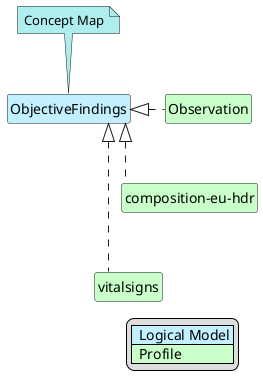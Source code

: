 @startuml
hide circle
hide stereotype
hide members
hide methods
skinparam linetype ortho
skinparam class {
BackgroundColor<<LogicalModel>> #APPLICATION
BackgroundColor<<Profile>> #TECHNOLOGY
}
legend right
| <#APPLICATION>  Logical Model |
| <#TECHNOLOGY>  Profile |
endlegend
class "ObjectiveFindings" <<LogicalModel>> [[StructureDefinition-ObjectiveFindings.html]]
note top #PaleTurquoise [[ConceptMap-objectiveFindings2FHIR-eu-hdr.html]]
Concept Map
endnote
class "Observation" <<Profile>> [[StructureDefinition-Observation.html]]
"ObjectiveFindings" <|. "Observation"
class "composition-eu-hdr" <<Profile>> [[StructureDefinition-composition-eu-hdr.html]]
"ObjectiveFindings" <|. "composition-eu-hdr"
"Observation" -d[hidden]-> "composition-eu-hdr"
class "vitalsigns" <<Profile>> [[http://hl7.org/fhir/StructureDefinition/vitalsigns]]
"ObjectiveFindings" <|. "vitalsigns"
"composition-eu-hdr" -d[hidden]-> "vitalsigns"
@enduml